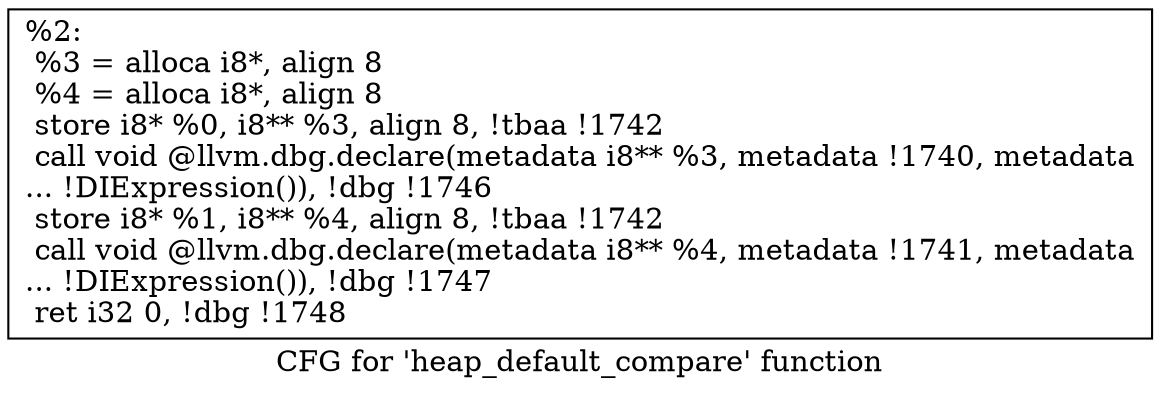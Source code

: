 digraph "CFG for 'heap_default_compare' function" {
	label="CFG for 'heap_default_compare' function";

	Node0x215dae0 [shape=record,label="{%2:\l  %3 = alloca i8*, align 8\l  %4 = alloca i8*, align 8\l  store i8* %0, i8** %3, align 8, !tbaa !1742\l  call void @llvm.dbg.declare(metadata i8** %3, metadata !1740, metadata\l... !DIExpression()), !dbg !1746\l  store i8* %1, i8** %4, align 8, !tbaa !1742\l  call void @llvm.dbg.declare(metadata i8** %4, metadata !1741, metadata\l... !DIExpression()), !dbg !1747\l  ret i32 0, !dbg !1748\l}"];
}
